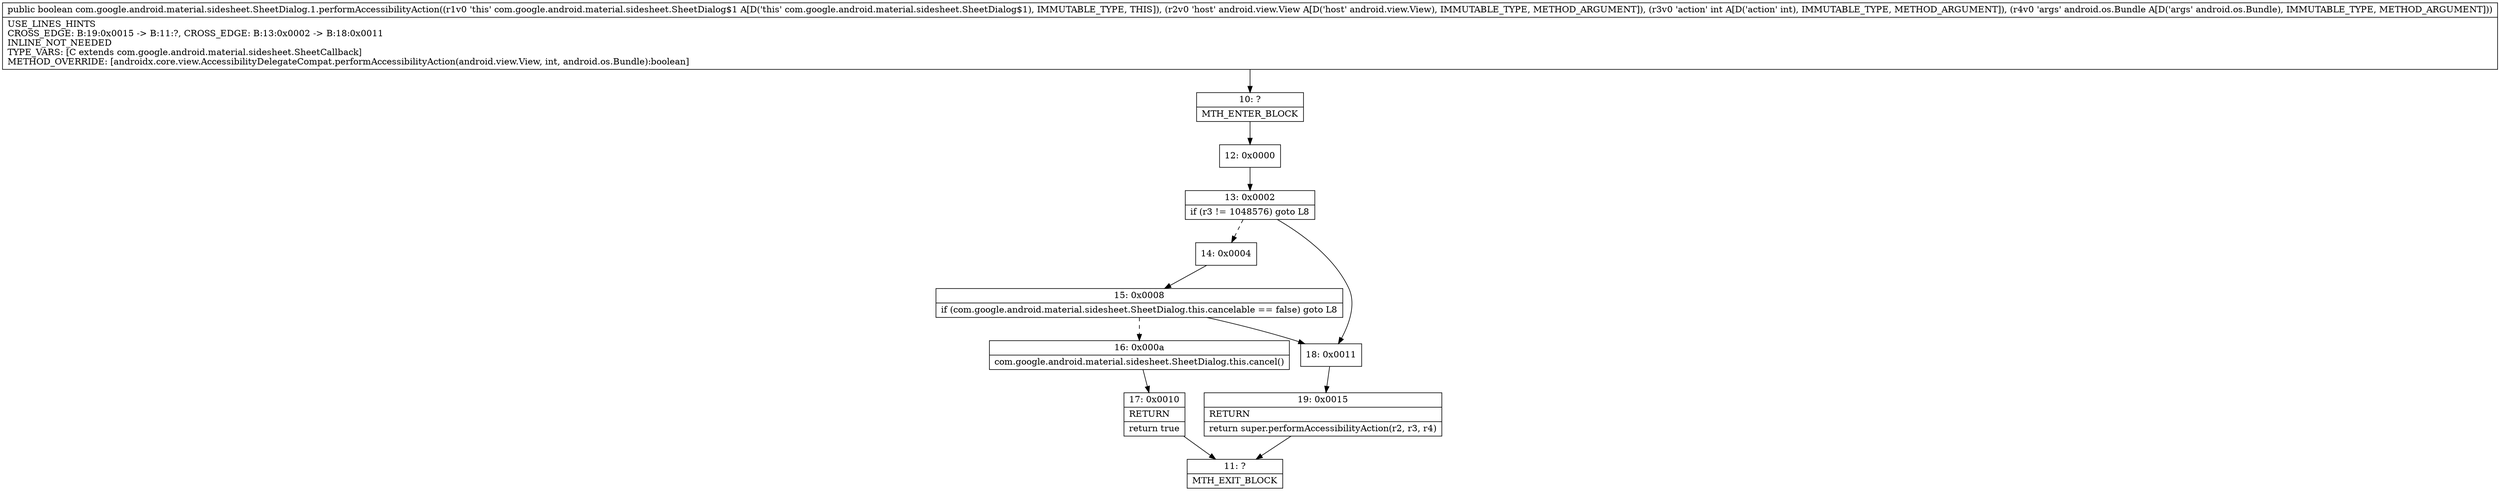 digraph "CFG forcom.google.android.material.sidesheet.SheetDialog.1.performAccessibilityAction(Landroid\/view\/View;ILandroid\/os\/Bundle;)Z" {
Node_10 [shape=record,label="{10\:\ ?|MTH_ENTER_BLOCK\l}"];
Node_12 [shape=record,label="{12\:\ 0x0000}"];
Node_13 [shape=record,label="{13\:\ 0x0002|if (r3 != 1048576) goto L8\l}"];
Node_14 [shape=record,label="{14\:\ 0x0004}"];
Node_15 [shape=record,label="{15\:\ 0x0008|if (com.google.android.material.sidesheet.SheetDialog.this.cancelable == false) goto L8\l}"];
Node_16 [shape=record,label="{16\:\ 0x000a|com.google.android.material.sidesheet.SheetDialog.this.cancel()\l}"];
Node_17 [shape=record,label="{17\:\ 0x0010|RETURN\l|return true\l}"];
Node_11 [shape=record,label="{11\:\ ?|MTH_EXIT_BLOCK\l}"];
Node_18 [shape=record,label="{18\:\ 0x0011}"];
Node_19 [shape=record,label="{19\:\ 0x0015|RETURN\l|return super.performAccessibilityAction(r2, r3, r4)\l}"];
MethodNode[shape=record,label="{public boolean com.google.android.material.sidesheet.SheetDialog.1.performAccessibilityAction((r1v0 'this' com.google.android.material.sidesheet.SheetDialog$1 A[D('this' com.google.android.material.sidesheet.SheetDialog$1), IMMUTABLE_TYPE, THIS]), (r2v0 'host' android.view.View A[D('host' android.view.View), IMMUTABLE_TYPE, METHOD_ARGUMENT]), (r3v0 'action' int A[D('action' int), IMMUTABLE_TYPE, METHOD_ARGUMENT]), (r4v0 'args' android.os.Bundle A[D('args' android.os.Bundle), IMMUTABLE_TYPE, METHOD_ARGUMENT]))  | USE_LINES_HINTS\lCROSS_EDGE: B:19:0x0015 \-\> B:11:?, CROSS_EDGE: B:13:0x0002 \-\> B:18:0x0011\lINLINE_NOT_NEEDED\lTYPE_VARS: [C extends com.google.android.material.sidesheet.SheetCallback]\lMETHOD_OVERRIDE: [androidx.core.view.AccessibilityDelegateCompat.performAccessibilityAction(android.view.View, int, android.os.Bundle):boolean]\l}"];
MethodNode -> Node_10;Node_10 -> Node_12;
Node_12 -> Node_13;
Node_13 -> Node_14[style=dashed];
Node_13 -> Node_18;
Node_14 -> Node_15;
Node_15 -> Node_16[style=dashed];
Node_15 -> Node_18;
Node_16 -> Node_17;
Node_17 -> Node_11;
Node_18 -> Node_19;
Node_19 -> Node_11;
}

